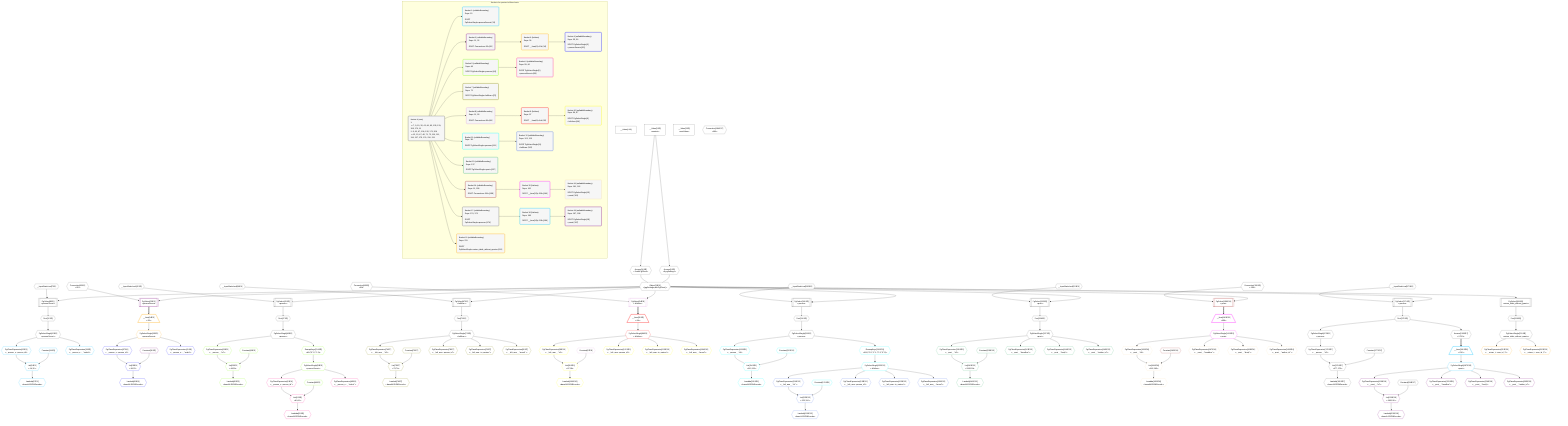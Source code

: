 %%{init: {'themeVariables': { 'fontSize': '12px'}}}%%
graph TD
    classDef path fill:#eee,stroke:#000,color:#000
    classDef plan fill:#fff,stroke-width:1px,color:#000
    classDef itemplan fill:#fff,stroke-width:2px,color:#000
    classDef unbatchedplan fill:#dff,stroke-width:1px,color:#000
    classDef sideeffectplan fill:#fcc,stroke-width:2px,color:#000
    classDef bucket fill:#f6f6f6,color:#000,stroke-width:2px,text-align:left


    %% define steps
    __Value0["__Value[0∈0]"]:::plan
    __Value3["__Value[3∈0]<br />ᐸcontextᐳ"]:::plan
    __Value5["__Value[5∈0]<br />ᐸrootValueᐳ"]:::plan
    __InputStaticLeaf7{{"__InputStaticLeaf[7∈0]"}}:::plan
    Access9{{"Access[9∈0]<br />ᐸ3.pgSettingsᐳ"}}:::plan
    Access10{{"Access[10∈0]<br />ᐸ3.withPgClientᐳ"}}:::plan
    Object11{{"Object[11∈0]<br />ᐸ{pgSettings,withPgClient}ᐳ"}}:::plan
    PgSelect8[["PgSelect[8∈0]<br />ᐸpersonSecretᐳ"]]:::plan
    First12{{"First[12∈0]"}}:::plan
    PgSelectSingle13{{"PgSelectSingle[13∈0]<br />ᐸpersonSecretᐳ"}}:::plan
    Constant14{{"Constant[14∈1]"}}:::plan
    PgClassExpression15{{"PgClassExpression[15∈1]<br />ᐸ__person_s...person_id”ᐳ"}}:::plan
    List16{{"List[16∈1]<br />ᐸ14,15ᐳ"}}:::plan
    Lambda17{{"Lambda[17∈1]<br />ᐸbase64JSONEncodeᐳ"}}:::plan
    PgClassExpression19{{"PgClassExpression[19∈1]<br />ᐸ__person_s..._.”sekrit”ᐳ"}}:::plan
    Connection32{{"Connection[32∈0]<br />ᐸ28ᐳ"}}:::plan
    PgSelect33[["PgSelect[33∈2]<br />ᐸpersonSecretᐳ"]]:::plan
    __Item34[/"__Item[34∈3]<br />ᐸ33ᐳ"\]:::itemplan
    PgSelectSingle35{{"PgSelectSingle[35∈3]<br />ᐸpersonSecretᐳ"}}:::plan
    Constant36{{"Constant[36∈2]"}}:::plan
    PgClassExpression37{{"PgClassExpression[37∈4]<br />ᐸ__person_s...person_id”ᐳ"}}:::plan
    List38{{"List[38∈4]<br />ᐸ36,37ᐳ"}}:::plan
    Lambda39{{"Lambda[39∈4]<br />ᐸbase64JSONEncodeᐳ"}}:::plan
    PgClassExpression41{{"PgClassExpression[41∈4]<br />ᐸ__person_s..._.”sekrit”ᐳ"}}:::plan
    __InputStaticLeaf42{{"__InputStaticLeaf[42∈0]"}}:::plan
    PgSelect43[["PgSelect[43∈0]<br />ᐸpersonᐳ"]]:::plan
    First47{{"First[47∈0]"}}:::plan
    PgSelectSingle48{{"PgSelectSingle[48∈0]<br />ᐸpersonᐳ"}}:::plan
    Constant49{{"Constant[49∈5]"}}:::plan
    PgClassExpression50{{"PgClassExpression[50∈5]<br />ᐸ__person__.”id”ᐳ"}}:::plan
    List51{{"List[51∈5]<br />ᐸ49,50ᐳ"}}:::plan
    Lambda52{{"Lambda[52∈5]<br />ᐸbase64JSONEncodeᐳ"}}:::plan
    RemapKeys214{{"RemapKeys[214∈5]<br />ᐸ48:{”0”:0,”1”:1}ᐳ"}}:::plan
    PgSelectSingle59{{"PgSelectSingle[59∈5]<br />ᐸpersonSecretᐳ"}}:::plan
    Constant60{{"Constant[60∈5]"}}:::plan
    PgClassExpression61{{"PgClassExpression[61∈6]<br />ᐸ__person_s...person_id”ᐳ"}}:::plan
    List62{{"List[62∈6]<br />ᐸ60,61ᐳ"}}:::plan
    Lambda63{{"Lambda[63∈6]<br />ᐸbase64JSONEncodeᐳ"}}:::plan
    PgClassExpression65{{"PgClassExpression[65∈6]<br />ᐸ__person_s..._.”sekrit”ᐳ"}}:::plan
    __InputStaticLeaf66{{"__InputStaticLeaf[66∈0]"}}:::plan
    PgSelect67[["PgSelect[67∈0]<br />ᐸleftArmᐳ"]]:::plan
    First71{{"First[71∈0]"}}:::plan
    PgSelectSingle72{{"PgSelectSingle[72∈0]<br />ᐸleftArmᐳ"}}:::plan
    Constant73{{"Constant[73∈7]"}}:::plan
    PgClassExpression74{{"PgClassExpression[74∈7]<br />ᐸ__left_arm__.”id”ᐳ"}}:::plan
    List75{{"List[75∈7]<br />ᐸ73,74ᐳ"}}:::plan
    Lambda76{{"Lambda[76∈7]<br />ᐸbase64JSONEncodeᐳ"}}:::plan
    PgClassExpression78{{"PgClassExpression[78∈7]<br />ᐸ__left_arm...person_id”ᐳ"}}:::plan
    PgClassExpression79{{"PgClassExpression[79∈7]<br />ᐸ__left_arm...in_metres”ᐳ"}}:::plan
    PgClassExpression80{{"PgClassExpression[80∈7]<br />ᐸ__left_arm__.”mood”ᐳ"}}:::plan
    Connection93{{"Connection[93∈0]<br />ᐸ89ᐳ"}}:::plan
    PgSelect94[["PgSelect[94∈8]<br />ᐸleftArmᐳ"]]:::plan
    __Item95[/"__Item[95∈9]<br />ᐸ94ᐳ"\]:::itemplan
    PgSelectSingle96{{"PgSelectSingle[96∈9]<br />ᐸleftArmᐳ"}}:::plan
    Constant97{{"Constant[97∈8]"}}:::plan
    PgClassExpression98{{"PgClassExpression[98∈10]<br />ᐸ__left_arm__.”id”ᐳ"}}:::plan
    List99{{"List[99∈10]<br />ᐸ97,98ᐳ"}}:::plan
    Lambda100{{"Lambda[100∈10]<br />ᐸbase64JSONEncodeᐳ"}}:::plan
    PgClassExpression102{{"PgClassExpression[102∈10]<br />ᐸ__left_arm...person_id”ᐳ"}}:::plan
    PgClassExpression103{{"PgClassExpression[103∈10]<br />ᐸ__left_arm...in_metres”ᐳ"}}:::plan
    PgClassExpression104{{"PgClassExpression[104∈10]<br />ᐸ__left_arm__.”mood”ᐳ"}}:::plan
    __InputStaticLeaf105{{"__InputStaticLeaf[105∈0]"}}:::plan
    PgSelect106[["PgSelect[106∈0]<br />ᐸpersonᐳ"]]:::plan
    First110{{"First[110∈0]"}}:::plan
    PgSelectSingle111{{"PgSelectSingle[111∈0]<br />ᐸpersonᐳ"}}:::plan
    Constant112{{"Constant[112∈11]"}}:::plan
    PgClassExpression113{{"PgClassExpression[113∈11]<br />ᐸ__person__.”id”ᐳ"}}:::plan
    List114{{"List[114∈11]<br />ᐸ112,113ᐳ"}}:::plan
    Lambda115{{"Lambda[115∈11]<br />ᐸbase64JSONEncodeᐳ"}}:::plan
    RemapKeys216{{"RemapKeys[216∈11]<br />ᐸ111:{”0”:0,”1”:1,”2”:2,”3”:3}ᐳ"}}:::plan
    PgSelectSingle122{{"PgSelectSingle[122∈11]<br />ᐸleftArmᐳ"}}:::plan
    Constant123{{"Constant[123∈11]"}}:::plan
    PgClassExpression124{{"PgClassExpression[124∈12]<br />ᐸ__left_arm__.”id”ᐳ"}}:::plan
    List125{{"List[125∈12]<br />ᐸ123,124ᐳ"}}:::plan
    Lambda126{{"Lambda[126∈12]<br />ᐸbase64JSONEncodeᐳ"}}:::plan
    PgClassExpression128{{"PgClassExpression[128∈12]<br />ᐸ__left_arm...person_id”ᐳ"}}:::plan
    PgClassExpression129{{"PgClassExpression[129∈12]<br />ᐸ__left_arm...in_metres”ᐳ"}}:::plan
    PgClassExpression130{{"PgClassExpression[130∈12]<br />ᐸ__left_arm__.”mood”ᐳ"}}:::plan
    __InputStaticLeaf131{{"__InputStaticLeaf[131∈0]"}}:::plan
    PgSelect132[["PgSelect[132∈0]<br />ᐸpostᐳ"]]:::plan
    First136{{"First[136∈0]"}}:::plan
    PgSelectSingle137{{"PgSelectSingle[137∈0]<br />ᐸpostᐳ"}}:::plan
    Constant138{{"Constant[138∈13]"}}:::plan
    PgClassExpression139{{"PgClassExpression[139∈13]<br />ᐸ__post__.”id”ᐳ"}}:::plan
    List140{{"List[140∈13]<br />ᐸ138,139ᐳ"}}:::plan
    Lambda141{{"Lambda[141∈13]<br />ᐸbase64JSONEncodeᐳ"}}:::plan
    PgClassExpression143{{"PgClassExpression[143∈13]<br />ᐸ__post__.”headline”ᐳ"}}:::plan
    PgClassExpression144{{"PgClassExpression[144∈13]<br />ᐸ__post__.”body”ᐳ"}}:::plan
    PgClassExpression145{{"PgClassExpression[145∈13]<br />ᐸ__post__.”author_id”ᐳ"}}:::plan
    Connection158{{"Connection[158∈0]<br />ᐸ154ᐳ"}}:::plan
    PgSelect159[["PgSelect[159∈14]<br />ᐸpostᐳ"]]:::plan
    __Item160[/"__Item[160∈15]<br />ᐸ159ᐳ"\]:::itemplan
    PgSelectSingle161{{"PgSelectSingle[161∈15]<br />ᐸpostᐳ"}}:::plan
    Constant162{{"Constant[162∈14]"}}:::plan
    PgClassExpression163{{"PgClassExpression[163∈16]<br />ᐸ__post__.”id”ᐳ"}}:::plan
    List164{{"List[164∈16]<br />ᐸ162,163ᐳ"}}:::plan
    Lambda165{{"Lambda[165∈16]<br />ᐸbase64JSONEncodeᐳ"}}:::plan
    PgClassExpression167{{"PgClassExpression[167∈16]<br />ᐸ__post__.”headline”ᐳ"}}:::plan
    PgClassExpression168{{"PgClassExpression[168∈16]<br />ᐸ__post__.”body”ᐳ"}}:::plan
    PgClassExpression169{{"PgClassExpression[169∈16]<br />ᐸ__post__.”author_id”ᐳ"}}:::plan
    __InputStaticLeaf170{{"__InputStaticLeaf[170∈0]"}}:::plan
    PgSelect171[["PgSelect[171∈0]<br />ᐸpersonᐳ"]]:::plan
    First175{{"First[175∈0]"}}:::plan
    PgSelectSingle176{{"PgSelectSingle[176∈0]<br />ᐸpersonᐳ"}}:::plan
    Constant177{{"Constant[177∈17]"}}:::plan
    PgClassExpression178{{"PgClassExpression[178∈17]<br />ᐸ__person__.”id”ᐳ"}}:::plan
    List179{{"List[179∈17]<br />ᐸ177,178ᐳ"}}:::plan
    Lambda180{{"Lambda[180∈17]<br />ᐸbase64JSONEncodeᐳ"}}:::plan
    Connection194{{"Connection[194∈17]<br />ᐸ190ᐳ"}}:::plan
    Access218{{"Access[218∈17]<br />ᐸ175.0ᐳ"}}:::plan
    __Item196[/"__Item[196∈18]<br />ᐸ218ᐳ"\]:::itemplan
    PgSelectSingle197{{"PgSelectSingle[197∈18]<br />ᐸpostᐳ"}}:::plan
    Constant198{{"Constant[198∈17]"}}:::plan
    PgClassExpression199{{"PgClassExpression[199∈19]<br />ᐸ__post__.”id”ᐳ"}}:::plan
    List200{{"List[200∈19]<br />ᐸ198,199ᐳ"}}:::plan
    Lambda201{{"Lambda[201∈19]<br />ᐸbase64JSONEncodeᐳ"}}:::plan
    PgClassExpression203{{"PgClassExpression[203∈19]<br />ᐸ__post__.”headline”ᐳ"}}:::plan
    PgClassExpression204{{"PgClassExpression[204∈19]<br />ᐸ__post__.”body”ᐳ"}}:::plan
    PgClassExpression205{{"PgClassExpression[205∈19]<br />ᐸ__post__.”author_id”ᐳ"}}:::plan
    PgSelect206[["PgSelect[206∈0]<br />ᐸreturn_table_without_grantsᐳ"]]:::plan
    First210{{"First[210∈0]"}}:::plan
    PgSelectSingle211{{"PgSelectSingle[211∈0]<br />ᐸreturn_table_without_grantsᐳ"}}:::plan
    PgClassExpression212{{"PgClassExpression[212∈20]<br />ᐸ__return_t...rson_id_1”ᐳ"}}:::plan
    PgClassExpression213{{"PgClassExpression[213∈20]<br />ᐸ__return_t...rson_id_2”ᐳ"}}:::plan

    %% plan dependencies
    __Value3 --> Access9
    __Value3 --> Access10
    Access9 & Access10 --> Object11
    Object11 & __InputStaticLeaf7 --> PgSelect8
    PgSelect8 --> First12
    First12 --> PgSelectSingle13
    PgSelectSingle13 --> PgClassExpression15
    Constant14 & PgClassExpression15 --> List16
    List16 --> Lambda17
    PgSelectSingle13 --> PgClassExpression19
    Object11 & Connection32 --> PgSelect33
    PgSelect33 ==> __Item34
    __Item34 --> PgSelectSingle35
    PgSelectSingle35 --> PgClassExpression37
    Constant36 & PgClassExpression37 --> List38
    List38 --> Lambda39
    PgSelectSingle35 --> PgClassExpression41
    Object11 & __InputStaticLeaf42 --> PgSelect43
    PgSelect43 --> First47
    First47 --> PgSelectSingle48
    PgSelectSingle48 --> PgClassExpression50
    Constant49 & PgClassExpression50 --> List51
    List51 --> Lambda52
    PgSelectSingle48 --> RemapKeys214
    RemapKeys214 --> PgSelectSingle59
    PgSelectSingle59 --> PgClassExpression61
    Constant60 & PgClassExpression61 --> List62
    List62 --> Lambda63
    PgSelectSingle59 --> PgClassExpression65
    Object11 & __InputStaticLeaf66 --> PgSelect67
    PgSelect67 --> First71
    First71 --> PgSelectSingle72
    PgSelectSingle72 --> PgClassExpression74
    Constant73 & PgClassExpression74 --> List75
    List75 --> Lambda76
    PgSelectSingle72 --> PgClassExpression78
    PgSelectSingle72 --> PgClassExpression79
    PgSelectSingle72 --> PgClassExpression80
    Object11 & Connection93 --> PgSelect94
    PgSelect94 ==> __Item95
    __Item95 --> PgSelectSingle96
    PgSelectSingle96 --> PgClassExpression98
    Constant97 & PgClassExpression98 --> List99
    List99 --> Lambda100
    PgSelectSingle96 --> PgClassExpression102
    PgSelectSingle96 --> PgClassExpression103
    PgSelectSingle96 --> PgClassExpression104
    Object11 & __InputStaticLeaf105 --> PgSelect106
    PgSelect106 --> First110
    First110 --> PgSelectSingle111
    PgSelectSingle111 --> PgClassExpression113
    Constant112 & PgClassExpression113 --> List114
    List114 --> Lambda115
    PgSelectSingle111 --> RemapKeys216
    RemapKeys216 --> PgSelectSingle122
    PgSelectSingle122 --> PgClassExpression124
    Constant123 & PgClassExpression124 --> List125
    List125 --> Lambda126
    PgSelectSingle122 --> PgClassExpression128
    PgSelectSingle122 --> PgClassExpression129
    PgSelectSingle122 --> PgClassExpression130
    Object11 & __InputStaticLeaf131 --> PgSelect132
    PgSelect132 --> First136
    First136 --> PgSelectSingle137
    PgSelectSingle137 --> PgClassExpression139
    Constant138 & PgClassExpression139 --> List140
    List140 --> Lambda141
    PgSelectSingle137 --> PgClassExpression143
    PgSelectSingle137 --> PgClassExpression144
    PgSelectSingle137 --> PgClassExpression145
    Object11 & Connection158 --> PgSelect159
    PgSelect159 ==> __Item160
    __Item160 --> PgSelectSingle161
    PgSelectSingle161 --> PgClassExpression163
    Constant162 & PgClassExpression163 --> List164
    List164 --> Lambda165
    PgSelectSingle161 --> PgClassExpression167
    PgSelectSingle161 --> PgClassExpression168
    PgSelectSingle161 --> PgClassExpression169
    Object11 & __InputStaticLeaf170 --> PgSelect171
    PgSelect171 --> First175
    First175 --> PgSelectSingle176
    PgSelectSingle176 --> PgClassExpression178
    Constant177 & PgClassExpression178 --> List179
    List179 --> Lambda180
    First175 --> Access218
    Access218 ==> __Item196
    __Item196 --> PgSelectSingle197
    PgSelectSingle197 --> PgClassExpression199
    Constant198 & PgClassExpression199 --> List200
    List200 --> Lambda201
    PgSelectSingle197 --> PgClassExpression203
    PgSelectSingle197 --> PgClassExpression204
    PgSelectSingle197 --> PgClassExpression205
    Object11 --> PgSelect206
    PgSelect206 --> First210
    First210 --> PgSelectSingle211
    PgSelectSingle211 --> PgClassExpression212
    PgSelectSingle211 --> PgClassExpression213

    subgraph "Buckets for queries/v4/rbac.basic"
    Bucket0("Bucket 0 (root)<br />1: <br />ᐳ: 7, 9, 10, 32, 42, 66, 93, 105, 131, 158, 170, 11<br />2: 8, 43, 67, 106, 132, 171, 206<br />ᐳ: 12, 13, 47, 48, 71, 72, 110, 111, 136, 137, 175, 176, 210, 211"):::bucket
    classDef bucket0 stroke:#696969
    class Bucket0,__Value0,__Value3,__Value5,__InputStaticLeaf7,PgSelect8,Access9,Access10,Object11,First12,PgSelectSingle13,Connection32,__InputStaticLeaf42,PgSelect43,First47,PgSelectSingle48,__InputStaticLeaf66,PgSelect67,First71,PgSelectSingle72,Connection93,__InputStaticLeaf105,PgSelect106,First110,PgSelectSingle111,__InputStaticLeaf131,PgSelect132,First136,PgSelectSingle137,Connection158,__InputStaticLeaf170,PgSelect171,First175,PgSelectSingle176,PgSelect206,First210,PgSelectSingle211 bucket0
    Bucket1("Bucket 1 (nullableBoundary)<br />Deps: 13<br /><br />ROOT PgSelectSingleᐸpersonSecretᐳ[13]"):::bucket
    classDef bucket1 stroke:#00bfff
    class Bucket1,Constant14,PgClassExpression15,List16,Lambda17,PgClassExpression19 bucket1
    Bucket2("Bucket 2 (nullableBoundary)<br />Deps: 11, 32<br /><br />ROOT Connectionᐸ28ᐳ[32]"):::bucket
    classDef bucket2 stroke:#7f007f
    class Bucket2,PgSelect33,Constant36 bucket2
    Bucket3("Bucket 3 (listItem)<br />Deps: 36<br /><br />ROOT __Item{3}ᐸ33ᐳ[34]"):::bucket
    classDef bucket3 stroke:#ffa500
    class Bucket3,__Item34,PgSelectSingle35 bucket3
    Bucket4("Bucket 4 (nullableBoundary)<br />Deps: 35, 36<br /><br />ROOT PgSelectSingle{3}ᐸpersonSecretᐳ[35]"):::bucket
    classDef bucket4 stroke:#0000ff
    class Bucket4,PgClassExpression37,List38,Lambda39,PgClassExpression41 bucket4
    Bucket5("Bucket 5 (nullableBoundary)<br />Deps: 48<br /><br />ROOT PgSelectSingleᐸpersonᐳ[48]"):::bucket
    classDef bucket5 stroke:#7fff00
    class Bucket5,Constant49,PgClassExpression50,List51,Lambda52,PgSelectSingle59,Constant60,RemapKeys214 bucket5
    Bucket6("Bucket 6 (nullableBoundary)<br />Deps: 59, 60<br /><br />ROOT PgSelectSingle{5}ᐸpersonSecretᐳ[59]"):::bucket
    classDef bucket6 stroke:#ff1493
    class Bucket6,PgClassExpression61,List62,Lambda63,PgClassExpression65 bucket6
    Bucket7("Bucket 7 (nullableBoundary)<br />Deps: 72<br /><br />ROOT PgSelectSingleᐸleftArmᐳ[72]"):::bucket
    classDef bucket7 stroke:#808000
    class Bucket7,Constant73,PgClassExpression74,List75,Lambda76,PgClassExpression78,PgClassExpression79,PgClassExpression80 bucket7
    Bucket8("Bucket 8 (nullableBoundary)<br />Deps: 11, 93<br /><br />ROOT Connectionᐸ89ᐳ[93]"):::bucket
    classDef bucket8 stroke:#dda0dd
    class Bucket8,PgSelect94,Constant97 bucket8
    Bucket9("Bucket 9 (listItem)<br />Deps: 97<br /><br />ROOT __Item{9}ᐸ94ᐳ[95]"):::bucket
    classDef bucket9 stroke:#ff0000
    class Bucket9,__Item95,PgSelectSingle96 bucket9
    Bucket10("Bucket 10 (nullableBoundary)<br />Deps: 96, 97<br /><br />ROOT PgSelectSingle{9}ᐸleftArmᐳ[96]"):::bucket
    classDef bucket10 stroke:#ffff00
    class Bucket10,PgClassExpression98,List99,Lambda100,PgClassExpression102,PgClassExpression103,PgClassExpression104 bucket10
    Bucket11("Bucket 11 (nullableBoundary)<br />Deps: 111<br /><br />ROOT PgSelectSingleᐸpersonᐳ[111]"):::bucket
    classDef bucket11 stroke:#00ffff
    class Bucket11,Constant112,PgClassExpression113,List114,Lambda115,PgSelectSingle122,Constant123,RemapKeys216 bucket11
    Bucket12("Bucket 12 (nullableBoundary)<br />Deps: 122, 123<br /><br />ROOT PgSelectSingle{11}ᐸleftArmᐳ[122]"):::bucket
    classDef bucket12 stroke:#4169e1
    class Bucket12,PgClassExpression124,List125,Lambda126,PgClassExpression128,PgClassExpression129,PgClassExpression130 bucket12
    Bucket13("Bucket 13 (nullableBoundary)<br />Deps: 137<br /><br />ROOT PgSelectSingleᐸpostᐳ[137]"):::bucket
    classDef bucket13 stroke:#3cb371
    class Bucket13,Constant138,PgClassExpression139,List140,Lambda141,PgClassExpression143,PgClassExpression144,PgClassExpression145 bucket13
    Bucket14("Bucket 14 (nullableBoundary)<br />Deps: 11, 158<br /><br />ROOT Connectionᐸ154ᐳ[158]"):::bucket
    classDef bucket14 stroke:#a52a2a
    class Bucket14,PgSelect159,Constant162 bucket14
    Bucket15("Bucket 15 (listItem)<br />Deps: 162<br /><br />ROOT __Item{15}ᐸ159ᐳ[160]"):::bucket
    classDef bucket15 stroke:#ff00ff
    class Bucket15,__Item160,PgSelectSingle161 bucket15
    Bucket16("Bucket 16 (nullableBoundary)<br />Deps: 161, 162<br /><br />ROOT PgSelectSingle{15}ᐸpostᐳ[161]"):::bucket
    classDef bucket16 stroke:#f5deb3
    class Bucket16,PgClassExpression163,List164,Lambda165,PgClassExpression167,PgClassExpression168,PgClassExpression169 bucket16
    Bucket17("Bucket 17 (nullableBoundary)<br />Deps: 176, 175<br /><br />ROOT PgSelectSingleᐸpersonᐳ[176]"):::bucket
    classDef bucket17 stroke:#696969
    class Bucket17,Constant177,PgClassExpression178,List179,Lambda180,Connection194,Constant198,Access218 bucket17
    Bucket18("Bucket 18 (listItem)<br />Deps: 198<br /><br />ROOT __Item{18}ᐸ218ᐳ[196]"):::bucket
    classDef bucket18 stroke:#00bfff
    class Bucket18,__Item196,PgSelectSingle197 bucket18
    Bucket19("Bucket 19 (nullableBoundary)<br />Deps: 197, 198<br /><br />ROOT PgSelectSingle{18}ᐸpostᐳ[197]"):::bucket
    classDef bucket19 stroke:#7f007f
    class Bucket19,PgClassExpression199,List200,Lambda201,PgClassExpression203,PgClassExpression204,PgClassExpression205 bucket19
    Bucket20("Bucket 20 (nullableBoundary)<br />Deps: 211<br /><br />ROOT PgSelectSingleᐸreturn_table_without_grantsᐳ[211]"):::bucket
    classDef bucket20 stroke:#ffa500
    class Bucket20,PgClassExpression212,PgClassExpression213 bucket20
    Bucket0 --> Bucket1 & Bucket2 & Bucket5 & Bucket7 & Bucket8 & Bucket11 & Bucket13 & Bucket14 & Bucket17 & Bucket20
    Bucket2 --> Bucket3
    Bucket3 --> Bucket4
    Bucket5 --> Bucket6
    Bucket8 --> Bucket9
    Bucket9 --> Bucket10
    Bucket11 --> Bucket12
    Bucket14 --> Bucket15
    Bucket15 --> Bucket16
    Bucket17 --> Bucket18
    Bucket18 --> Bucket19
    end